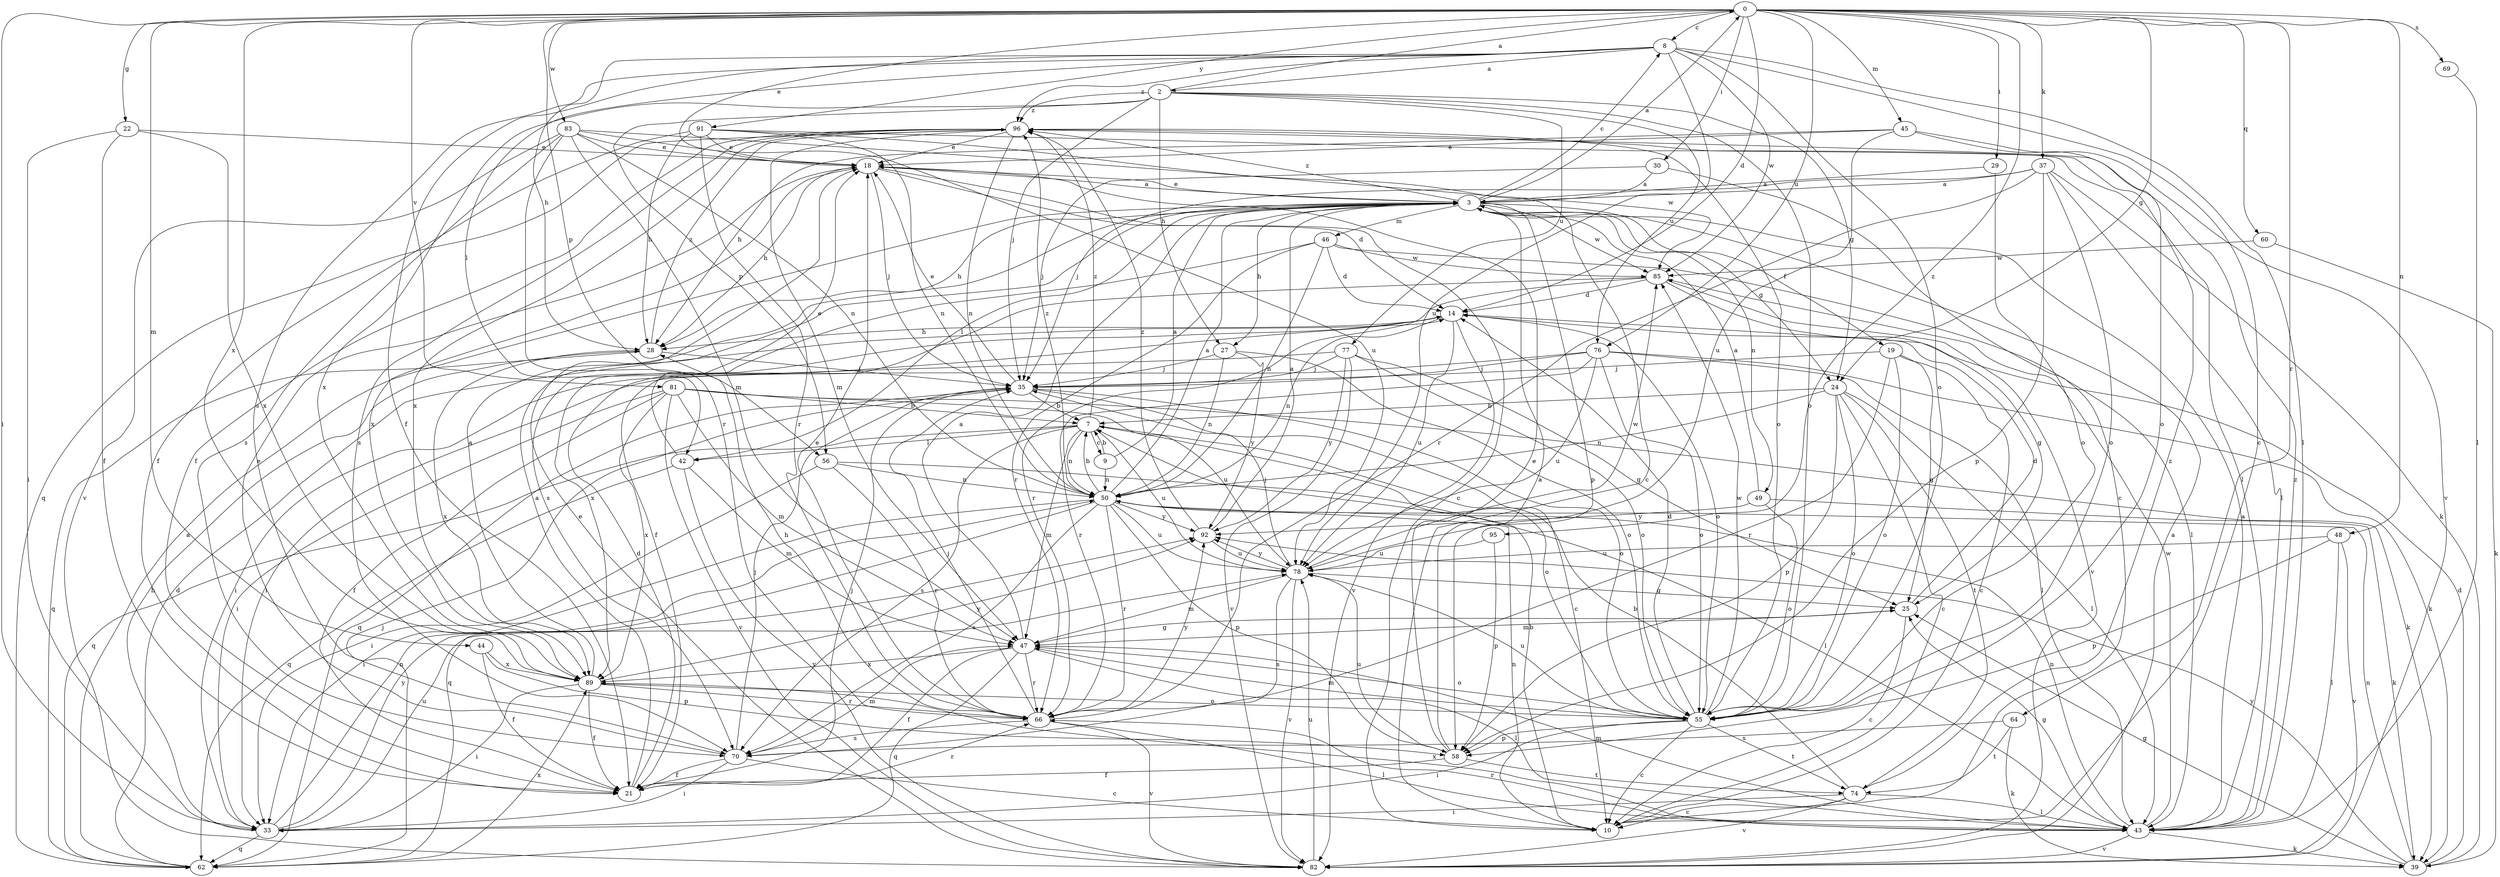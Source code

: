 strict digraph  {
0;
2;
3;
7;
8;
9;
10;
14;
18;
19;
21;
22;
24;
25;
27;
28;
29;
30;
33;
35;
37;
39;
42;
43;
44;
45;
46;
47;
48;
49;
50;
55;
56;
58;
60;
62;
64;
66;
69;
70;
74;
76;
77;
78;
81;
82;
83;
85;
89;
91;
92;
95;
96;
0 -> 8  [label=c];
0 -> 14  [label=d];
0 -> 18  [label=e];
0 -> 22  [label=g];
0 -> 24  [label=g];
0 -> 29  [label=i];
0 -> 30  [label=i];
0 -> 33  [label=i];
0 -> 37  [label=k];
0 -> 44  [label=m];
0 -> 45  [label=m];
0 -> 48  [label=n];
0 -> 56  [label=p];
0 -> 60  [label=q];
0 -> 64  [label=r];
0 -> 69  [label=s];
0 -> 76  [label=u];
0 -> 81  [label=v];
0 -> 83  [label=w];
0 -> 89  [label=x];
0 -> 91  [label=y];
0 -> 95  [label=z];
2 -> 0  [label=a];
2 -> 24  [label=g];
2 -> 27  [label=h];
2 -> 35  [label=j];
2 -> 55  [label=o];
2 -> 56  [label=p];
2 -> 76  [label=u];
2 -> 77  [label=u];
2 -> 89  [label=x];
2 -> 96  [label=z];
3 -> 0  [label=a];
3 -> 8  [label=c];
3 -> 18  [label=e];
3 -> 19  [label=f];
3 -> 24  [label=g];
3 -> 27  [label=h];
3 -> 28  [label=h];
3 -> 42  [label=l];
3 -> 46  [label=m];
3 -> 49  [label=n];
3 -> 58  [label=p];
3 -> 85  [label=w];
3 -> 96  [label=z];
7 -> 9  [label=c];
7 -> 42  [label=l];
7 -> 47  [label=m];
7 -> 50  [label=n];
7 -> 55  [label=o];
7 -> 62  [label=q];
7 -> 70  [label=s];
7 -> 78  [label=u];
7 -> 96  [label=z];
8 -> 2  [label=a];
8 -> 10  [label=c];
8 -> 21  [label=f];
8 -> 28  [label=h];
8 -> 42  [label=l];
8 -> 43  [label=l];
8 -> 55  [label=o];
8 -> 70  [label=s];
8 -> 78  [label=u];
8 -> 85  [label=w];
8 -> 96  [label=z];
9 -> 3  [label=a];
9 -> 7  [label=b];
9 -> 50  [label=n];
10 -> 7  [label=b];
10 -> 50  [label=n];
14 -> 28  [label=h];
14 -> 50  [label=n];
14 -> 55  [label=o];
14 -> 78  [label=u];
14 -> 82  [label=v];
14 -> 89  [label=x];
18 -> 3  [label=a];
18 -> 10  [label=c];
18 -> 14  [label=d];
18 -> 28  [label=h];
18 -> 35  [label=j];
18 -> 89  [label=x];
19 -> 10  [label=c];
19 -> 25  [label=g];
19 -> 35  [label=j];
19 -> 55  [label=o];
19 -> 66  [label=r];
21 -> 3  [label=a];
21 -> 14  [label=d];
21 -> 35  [label=j];
21 -> 66  [label=r];
22 -> 18  [label=e];
22 -> 21  [label=f];
22 -> 33  [label=i];
22 -> 89  [label=x];
24 -> 7  [label=b];
24 -> 10  [label=c];
24 -> 43  [label=l];
24 -> 50  [label=n];
24 -> 55  [label=o];
24 -> 58  [label=p];
24 -> 74  [label=t];
25 -> 10  [label=c];
25 -> 14  [label=d];
25 -> 47  [label=m];
27 -> 35  [label=j];
27 -> 50  [label=n];
27 -> 55  [label=o];
27 -> 92  [label=y];
28 -> 35  [label=j];
28 -> 62  [label=q];
28 -> 89  [label=x];
28 -> 96  [label=z];
29 -> 3  [label=a];
29 -> 55  [label=o];
30 -> 3  [label=a];
30 -> 10  [label=c];
30 -> 35  [label=j];
33 -> 28  [label=h];
33 -> 50  [label=n];
33 -> 62  [label=q];
33 -> 78  [label=u];
33 -> 92  [label=y];
35 -> 7  [label=b];
35 -> 10  [label=c];
35 -> 18  [label=e];
35 -> 55  [label=o];
35 -> 62  [label=q];
37 -> 3  [label=a];
37 -> 35  [label=j];
37 -> 39  [label=k];
37 -> 43  [label=l];
37 -> 55  [label=o];
37 -> 58  [label=p];
37 -> 66  [label=r];
39 -> 14  [label=d];
39 -> 25  [label=g];
39 -> 50  [label=n];
39 -> 92  [label=y];
42 -> 18  [label=e];
42 -> 47  [label=m];
42 -> 62  [label=q];
42 -> 82  [label=v];
43 -> 3  [label=a];
43 -> 25  [label=g];
43 -> 39  [label=k];
43 -> 47  [label=m];
43 -> 50  [label=n];
43 -> 66  [label=r];
43 -> 82  [label=v];
43 -> 85  [label=w];
43 -> 89  [label=x];
43 -> 96  [label=z];
44 -> 21  [label=f];
44 -> 58  [label=p];
44 -> 89  [label=x];
45 -> 18  [label=e];
45 -> 28  [label=h];
45 -> 55  [label=o];
45 -> 78  [label=u];
45 -> 82  [label=v];
46 -> 14  [label=d];
46 -> 43  [label=l];
46 -> 50  [label=n];
46 -> 66  [label=r];
46 -> 70  [label=s];
46 -> 85  [label=w];
47 -> 3  [label=a];
47 -> 21  [label=f];
47 -> 25  [label=g];
47 -> 43  [label=l];
47 -> 55  [label=o];
47 -> 62  [label=q];
47 -> 66  [label=r];
47 -> 89  [label=x];
48 -> 43  [label=l];
48 -> 58  [label=p];
48 -> 78  [label=u];
48 -> 82  [label=v];
49 -> 3  [label=a];
49 -> 39  [label=k];
49 -> 55  [label=o];
49 -> 92  [label=y];
50 -> 3  [label=a];
50 -> 7  [label=b];
50 -> 33  [label=i];
50 -> 58  [label=p];
50 -> 62  [label=q];
50 -> 66  [label=r];
50 -> 70  [label=s];
50 -> 78  [label=u];
50 -> 92  [label=y];
50 -> 96  [label=z];
55 -> 10  [label=c];
55 -> 14  [label=d];
55 -> 33  [label=i];
55 -> 47  [label=m];
55 -> 58  [label=p];
55 -> 74  [label=t];
55 -> 78  [label=u];
55 -> 85  [label=w];
56 -> 33  [label=i];
56 -> 43  [label=l];
56 -> 50  [label=n];
56 -> 66  [label=r];
58 -> 3  [label=a];
58 -> 18  [label=e];
58 -> 21  [label=f];
58 -> 74  [label=t];
58 -> 78  [label=u];
60 -> 39  [label=k];
60 -> 85  [label=w];
62 -> 3  [label=a];
62 -> 14  [label=d];
62 -> 35  [label=j];
62 -> 89  [label=x];
64 -> 39  [label=k];
64 -> 70  [label=s];
64 -> 74  [label=t];
66 -> 18  [label=e];
66 -> 28  [label=h];
66 -> 35  [label=j];
66 -> 43  [label=l];
66 -> 70  [label=s];
66 -> 82  [label=v];
66 -> 92  [label=y];
69 -> 43  [label=l];
70 -> 10  [label=c];
70 -> 18  [label=e];
70 -> 21  [label=f];
70 -> 33  [label=i];
70 -> 35  [label=j];
70 -> 47  [label=m];
74 -> 7  [label=b];
74 -> 10  [label=c];
74 -> 33  [label=i];
74 -> 43  [label=l];
74 -> 82  [label=v];
74 -> 96  [label=z];
76 -> 33  [label=i];
76 -> 35  [label=j];
76 -> 39  [label=k];
76 -> 43  [label=l];
76 -> 55  [label=o];
76 -> 66  [label=r];
76 -> 78  [label=u];
77 -> 25  [label=g];
77 -> 33  [label=i];
77 -> 35  [label=j];
77 -> 55  [label=o];
77 -> 82  [label=v];
77 -> 92  [label=y];
78 -> 25  [label=g];
78 -> 35  [label=j];
78 -> 47  [label=m];
78 -> 70  [label=s];
78 -> 82  [label=v];
78 -> 85  [label=w];
78 -> 92  [label=y];
81 -> 7  [label=b];
81 -> 21  [label=f];
81 -> 33  [label=i];
81 -> 39  [label=k];
81 -> 47  [label=m];
81 -> 78  [label=u];
81 -> 82  [label=v];
81 -> 89  [label=x];
82 -> 3  [label=a];
82 -> 18  [label=e];
82 -> 78  [label=u];
83 -> 18  [label=e];
83 -> 47  [label=m];
83 -> 50  [label=n];
83 -> 66  [label=r];
83 -> 70  [label=s];
83 -> 78  [label=u];
83 -> 82  [label=v];
83 -> 85  [label=w];
85 -> 14  [label=d];
85 -> 21  [label=f];
85 -> 25  [label=g];
85 -> 66  [label=r];
85 -> 82  [label=v];
89 -> 3  [label=a];
89 -> 21  [label=f];
89 -> 33  [label=i];
89 -> 55  [label=o];
89 -> 66  [label=r];
89 -> 92  [label=y];
91 -> 10  [label=c];
91 -> 18  [label=e];
91 -> 21  [label=f];
91 -> 28  [label=h];
91 -> 43  [label=l];
91 -> 50  [label=n];
91 -> 66  [label=r];
92 -> 3  [label=a];
92 -> 78  [label=u];
92 -> 96  [label=z];
95 -> 58  [label=p];
95 -> 78  [label=u];
96 -> 18  [label=e];
96 -> 21  [label=f];
96 -> 47  [label=m];
96 -> 50  [label=n];
96 -> 55  [label=o];
96 -> 62  [label=q];
96 -> 70  [label=s];
96 -> 89  [label=x];
}
